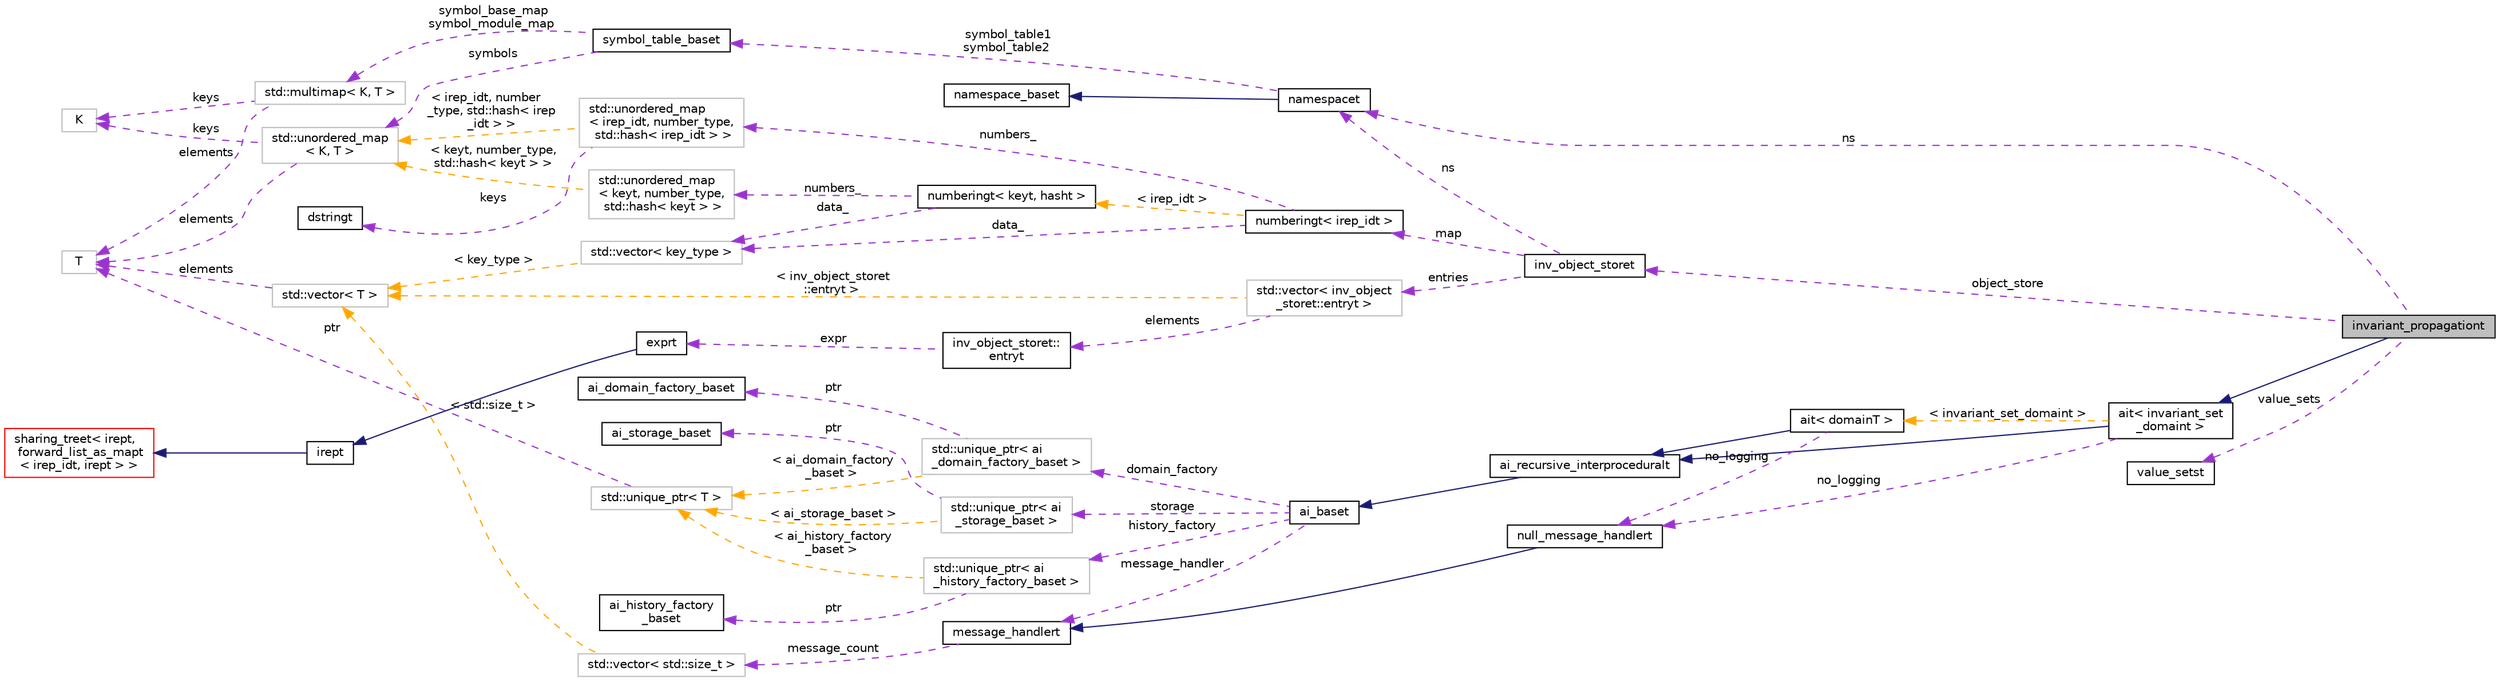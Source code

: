 digraph "invariant_propagationt"
{
 // LATEX_PDF_SIZE
  bgcolor="transparent";
  edge [fontname="Helvetica",fontsize="10",labelfontname="Helvetica",labelfontsize="10"];
  node [fontname="Helvetica",fontsize="10",shape=record];
  rankdir="LR";
  Node1 [label="invariant_propagationt",height=0.2,width=0.4,color="black", fillcolor="grey75", style="filled", fontcolor="black",tooltip=" "];
  Node2 -> Node1 [dir="back",color="midnightblue",fontsize="10",style="solid",fontname="Helvetica"];
  Node2 [label="ait\< invariant_set\l_domaint \>",height=0.2,width=0.4,color="black",URL="$classait.html",tooltip=" "];
  Node3 -> Node2 [dir="back",color="midnightblue",fontsize="10",style="solid",fontname="Helvetica"];
  Node3 [label="ai_recursive_interproceduralt",height=0.2,width=0.4,color="black",URL="$classai__recursive__interproceduralt.html",tooltip=" "];
  Node4 -> Node3 [dir="back",color="midnightblue",fontsize="10",style="solid",fontname="Helvetica"];
  Node4 [label="ai_baset",height=0.2,width=0.4,color="black",URL="$classai__baset.html",tooltip="This is the basic interface of the abstract interpreter with default implementations of the core func..."];
  Node5 -> Node4 [dir="back",color="darkorchid3",fontsize="10",style="dashed",label=" message_handler" ,fontname="Helvetica"];
  Node5 [label="message_handlert",height=0.2,width=0.4,color="black",URL="$classmessage__handlert.html",tooltip=" "];
  Node6 -> Node5 [dir="back",color="darkorchid3",fontsize="10",style="dashed",label=" message_count" ,fontname="Helvetica"];
  Node6 [label="std::vector\< std::size_t \>",height=0.2,width=0.4,color="grey75",tooltip=" "];
  Node7 -> Node6 [dir="back",color="orange",fontsize="10",style="dashed",label=" \< std::size_t \>" ,fontname="Helvetica"];
  Node7 [label="std::vector\< T \>",height=0.2,width=0.4,color="grey75",tooltip="STL class."];
  Node8 -> Node7 [dir="back",color="darkorchid3",fontsize="10",style="dashed",label=" elements" ,fontname="Helvetica"];
  Node8 [label="T",height=0.2,width=0.4,color="grey75",tooltip=" "];
  Node9 -> Node4 [dir="back",color="darkorchid3",fontsize="10",style="dashed",label=" domain_factory" ,fontname="Helvetica"];
  Node9 [label="std::unique_ptr\< ai\l_domain_factory_baset \>",height=0.2,width=0.4,color="grey75",tooltip=" "];
  Node10 -> Node9 [dir="back",color="darkorchid3",fontsize="10",style="dashed",label=" ptr" ,fontname="Helvetica"];
  Node10 [label="ai_domain_factory_baset",height=0.2,width=0.4,color="black",URL="$classai__domain__factory__baset.html",tooltip=" "];
  Node11 -> Node9 [dir="back",color="orange",fontsize="10",style="dashed",label=" \< ai_domain_factory\l_baset \>" ,fontname="Helvetica"];
  Node11 [label="std::unique_ptr\< T \>",height=0.2,width=0.4,color="grey75",tooltip="STL class."];
  Node8 -> Node11 [dir="back",color="darkorchid3",fontsize="10",style="dashed",label=" ptr" ,fontname="Helvetica"];
  Node12 -> Node4 [dir="back",color="darkorchid3",fontsize="10",style="dashed",label=" storage" ,fontname="Helvetica"];
  Node12 [label="std::unique_ptr\< ai\l_storage_baset \>",height=0.2,width=0.4,color="grey75",tooltip=" "];
  Node13 -> Node12 [dir="back",color="darkorchid3",fontsize="10",style="dashed",label=" ptr" ,fontname="Helvetica"];
  Node13 [label="ai_storage_baset",height=0.2,width=0.4,color="black",URL="$classai__storage__baset.html",tooltip="This is the basic interface for storing domains."];
  Node11 -> Node12 [dir="back",color="orange",fontsize="10",style="dashed",label=" \< ai_storage_baset \>" ,fontname="Helvetica"];
  Node14 -> Node4 [dir="back",color="darkorchid3",fontsize="10",style="dashed",label=" history_factory" ,fontname="Helvetica"];
  Node14 [label="std::unique_ptr\< ai\l_history_factory_baset \>",height=0.2,width=0.4,color="grey75",tooltip=" "];
  Node15 -> Node14 [dir="back",color="darkorchid3",fontsize="10",style="dashed",label=" ptr" ,fontname="Helvetica"];
  Node15 [label="ai_history_factory\l_baset",height=0.2,width=0.4,color="black",URL="$classai__history__factory__baset.html",tooltip="As more detailed histories can get complex (for example, nested loops or deep, mutually recursive cal..."];
  Node11 -> Node14 [dir="back",color="orange",fontsize="10",style="dashed",label=" \< ai_history_factory\l_baset \>" ,fontname="Helvetica"];
  Node16 -> Node2 [dir="back",color="darkorchid3",fontsize="10",style="dashed",label=" no_logging" ,fontname="Helvetica"];
  Node16 [label="null_message_handlert",height=0.2,width=0.4,color="black",URL="$classnull__message__handlert.html",tooltip=" "];
  Node5 -> Node16 [dir="back",color="midnightblue",fontsize="10",style="solid",fontname="Helvetica"];
  Node17 -> Node2 [dir="back",color="orange",fontsize="10",style="dashed",label=" \< invariant_set_domaint \>" ,fontname="Helvetica"];
  Node17 [label="ait\< domainT \>",height=0.2,width=0.4,color="black",URL="$classait.html",tooltip="ait supplies three of the four components needed: an abstract interpreter (in this case handling func..."];
  Node3 -> Node17 [dir="back",color="midnightblue",fontsize="10",style="solid",fontname="Helvetica"];
  Node16 -> Node17 [dir="back",color="darkorchid3",fontsize="10",style="dashed",label=" no_logging" ,fontname="Helvetica"];
  Node18 -> Node1 [dir="back",color="darkorchid3",fontsize="10",style="dashed",label=" object_store" ,fontname="Helvetica"];
  Node18 [label="inv_object_storet",height=0.2,width=0.4,color="black",URL="$classinv__object__storet.html",tooltip=" "];
  Node19 -> Node18 [dir="back",color="darkorchid3",fontsize="10",style="dashed",label=" ns" ,fontname="Helvetica"];
  Node19 [label="namespacet",height=0.2,width=0.4,color="black",URL="$classnamespacet.html",tooltip="A namespacet is essentially one or two symbol tables bound together, to allow for symbol lookups in t..."];
  Node20 -> Node19 [dir="back",color="midnightblue",fontsize="10",style="solid",fontname="Helvetica"];
  Node20 [label="namespace_baset",height=0.2,width=0.4,color="black",URL="$classnamespace__baset.html",tooltip="Basic interface for a namespace."];
  Node21 -> Node19 [dir="back",color="darkorchid3",fontsize="10",style="dashed",label=" symbol_table1\nsymbol_table2" ,fontname="Helvetica"];
  Node21 [label="symbol_table_baset",height=0.2,width=0.4,color="black",URL="$classsymbol__table__baset.html",tooltip="The symbol table base class interface."];
  Node22 -> Node21 [dir="back",color="darkorchid3",fontsize="10",style="dashed",label=" symbol_base_map\nsymbol_module_map" ,fontname="Helvetica"];
  Node22 [label="std::multimap\< K, T \>",height=0.2,width=0.4,color="grey75",tooltip="STL class."];
  Node23 -> Node22 [dir="back",color="darkorchid3",fontsize="10",style="dashed",label=" keys" ,fontname="Helvetica"];
  Node23 [label="K",height=0.2,width=0.4,color="grey75",tooltip=" "];
  Node8 -> Node22 [dir="back",color="darkorchid3",fontsize="10",style="dashed",label=" elements" ,fontname="Helvetica"];
  Node24 -> Node21 [dir="back",color="darkorchid3",fontsize="10",style="dashed",label=" symbols" ,fontname="Helvetica"];
  Node24 [label="std::unordered_map\l\< K, T \>",height=0.2,width=0.4,color="grey75",tooltip="STL class."];
  Node23 -> Node24 [dir="back",color="darkorchid3",fontsize="10",style="dashed",label=" keys" ,fontname="Helvetica"];
  Node8 -> Node24 [dir="back",color="darkorchid3",fontsize="10",style="dashed",label=" elements" ,fontname="Helvetica"];
  Node25 -> Node18 [dir="back",color="darkorchid3",fontsize="10",style="dashed",label=" map" ,fontname="Helvetica"];
  Node25 [label="numberingt\< irep_idt \>",height=0.2,width=0.4,color="black",URL="$classnumberingt.html",tooltip=" "];
  Node26 -> Node25 [dir="back",color="darkorchid3",fontsize="10",style="dashed",label=" numbers_" ,fontname="Helvetica"];
  Node26 [label="std::unordered_map\l\< irep_idt, number_type,\l std::hash\< irep_idt \> \>",height=0.2,width=0.4,color="grey75",tooltip=" "];
  Node27 -> Node26 [dir="back",color="darkorchid3",fontsize="10",style="dashed",label=" keys" ,fontname="Helvetica"];
  Node27 [label="dstringt",height=0.2,width=0.4,color="black",URL="$classdstringt.html",tooltip="dstringt has one field, an unsigned integer no which is an index into a static table of strings."];
  Node24 -> Node26 [dir="back",color="orange",fontsize="10",style="dashed",label=" \< irep_idt, number\l_type, std::hash\< irep\l_idt \> \>" ,fontname="Helvetica"];
  Node28 -> Node25 [dir="back",color="darkorchid3",fontsize="10",style="dashed",label=" data_" ,fontname="Helvetica"];
  Node28 [label="std::vector\< key_type \>",height=0.2,width=0.4,color="grey75",tooltip=" "];
  Node7 -> Node28 [dir="back",color="orange",fontsize="10",style="dashed",label=" \< key_type \>" ,fontname="Helvetica"];
  Node29 -> Node25 [dir="back",color="orange",fontsize="10",style="dashed",label=" \< irep_idt \>" ,fontname="Helvetica"];
  Node29 [label="numberingt\< keyt, hasht \>",height=0.2,width=0.4,color="black",URL="$classnumberingt.html",tooltip=" "];
  Node30 -> Node29 [dir="back",color="darkorchid3",fontsize="10",style="dashed",label=" numbers_" ,fontname="Helvetica"];
  Node30 [label="std::unordered_map\l\< keyt, number_type,\l std::hash\< keyt \> \>",height=0.2,width=0.4,color="grey75",tooltip=" "];
  Node24 -> Node30 [dir="back",color="orange",fontsize="10",style="dashed",label=" \< keyt, number_type,\l std::hash\< keyt \> \>" ,fontname="Helvetica"];
  Node28 -> Node29 [dir="back",color="darkorchid3",fontsize="10",style="dashed",label=" data_" ,fontname="Helvetica"];
  Node31 -> Node18 [dir="back",color="darkorchid3",fontsize="10",style="dashed",label=" entries" ,fontname="Helvetica"];
  Node31 [label="std::vector\< inv_object\l_storet::entryt \>",height=0.2,width=0.4,color="grey75",tooltip=" "];
  Node32 -> Node31 [dir="back",color="darkorchid3",fontsize="10",style="dashed",label=" elements" ,fontname="Helvetica"];
  Node32 [label="inv_object_storet::\lentryt",height=0.2,width=0.4,color="black",URL="$structinv__object__storet_1_1entryt.html",tooltip=" "];
  Node33 -> Node32 [dir="back",color="darkorchid3",fontsize="10",style="dashed",label=" expr" ,fontname="Helvetica"];
  Node33 [label="exprt",height=0.2,width=0.4,color="black",URL="$classexprt.html",tooltip="Base class for all expressions."];
  Node34 -> Node33 [dir="back",color="midnightblue",fontsize="10",style="solid",fontname="Helvetica"];
  Node34 [label="irept",height=0.2,width=0.4,color="black",URL="$classirept.html",tooltip="There are a large number of kinds of tree structured or tree-like data in CPROVER."];
  Node35 -> Node34 [dir="back",color="midnightblue",fontsize="10",style="solid",fontname="Helvetica"];
  Node35 [label="sharing_treet\< irept,\l forward_list_as_mapt\l\< irep_idt, irept \> \>",height=0.2,width=0.4,color="red",URL="$classsharing__treet.html",tooltip=" "];
  Node7 -> Node31 [dir="back",color="orange",fontsize="10",style="dashed",label=" \< inv_object_storet\l::entryt \>" ,fontname="Helvetica"];
  Node40 -> Node1 [dir="back",color="darkorchid3",fontsize="10",style="dashed",label=" value_sets" ,fontname="Helvetica"];
  Node40 [label="value_setst",height=0.2,width=0.4,color="black",URL="$classvalue__setst.html",tooltip=" "];
  Node19 -> Node1 [dir="back",color="darkorchid3",fontsize="10",style="dashed",label=" ns" ,fontname="Helvetica"];
}
